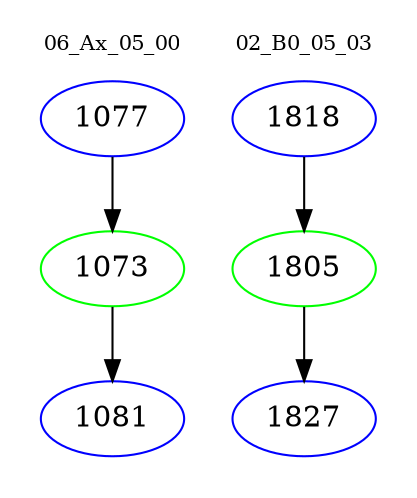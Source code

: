 digraph{
subgraph cluster_0 {
color = white
label = "06_Ax_05_00";
fontsize=10;
T0_1077 [label="1077", color="blue"]
T0_1077 -> T0_1073 [color="black"]
T0_1073 [label="1073", color="green"]
T0_1073 -> T0_1081 [color="black"]
T0_1081 [label="1081", color="blue"]
}
subgraph cluster_1 {
color = white
label = "02_B0_05_03";
fontsize=10;
T1_1818 [label="1818", color="blue"]
T1_1818 -> T1_1805 [color="black"]
T1_1805 [label="1805", color="green"]
T1_1805 -> T1_1827 [color="black"]
T1_1827 [label="1827", color="blue"]
}
}
